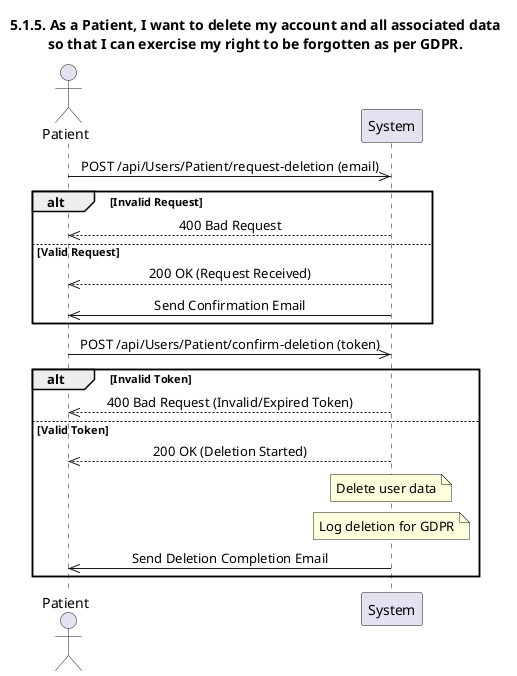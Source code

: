 @startuml
    skinparam sequenceMessageAlign center
    title 5.1.5. As a Patient, I want to delete my account and all associated data\nso that I can exercise my right to be forgotten as per GDPR.
    actor Patient
    participant System
    
    Patient->>System: POST /api/Users/Patient/request-deletion (email)
    alt Invalid Request
        System-->>Patient: 400 Bad Request
    else Valid Request
        System-->>Patient: 200 OK (Request Received)
        System->>Patient: Send Confirmation Email
    end

    Patient->>System: POST /api/Users/Patient/confirm-deletion (token)
    alt Invalid Token
        System-->>Patient: 400 Bad Request (Invalid/Expired Token)
    else Valid Token
        System-->>Patient: 200 OK (Deletion Started)
        Note over System: Delete user data
        Note over System: Log deletion for GDPR
        System->>Patient: Send Deletion Completion Email
    end
@enduml